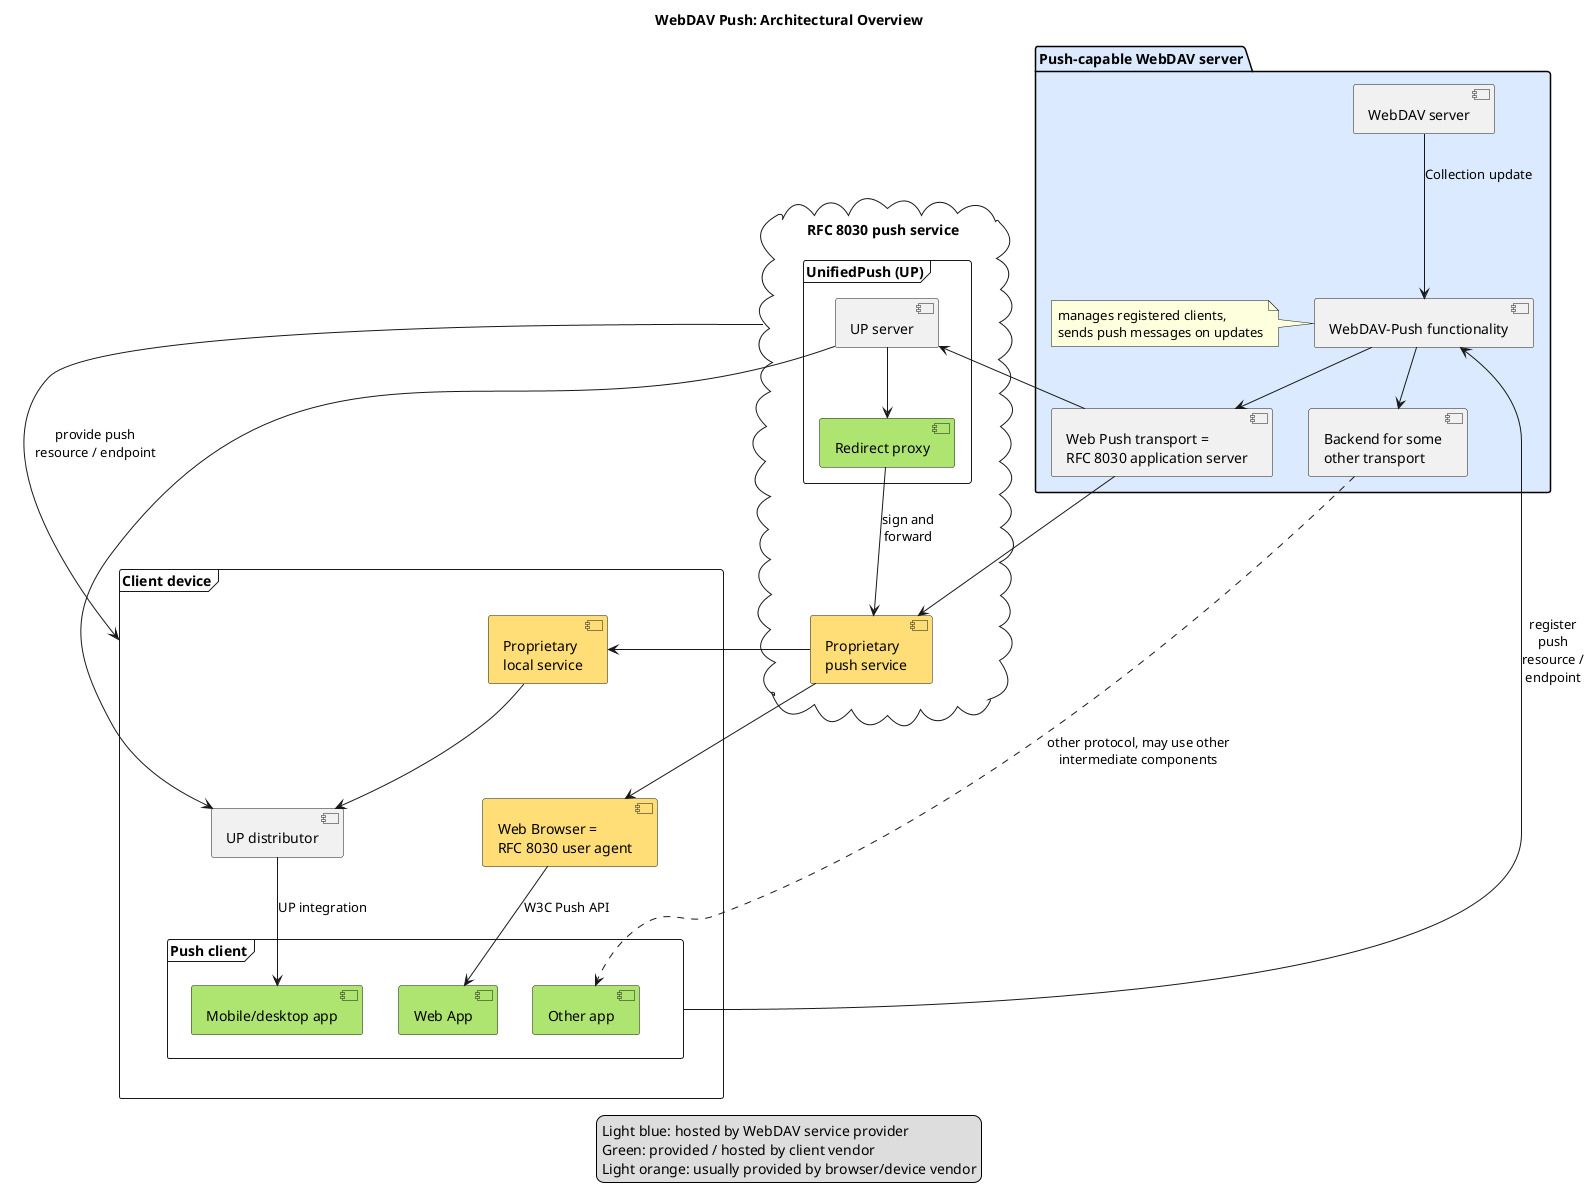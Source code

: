 @startuml
skinparam sequenceMessageAlign left

title WebDAV Push: Architectural Overview

package "Push-capable WebDAV server" as Server #dbeafe {
  [WebDAV-Push functionality] as WebDAVPush
  note left: manages registered clients,\nsends push messages on updates
  
  [WebDAV server] --> WebDAVPush : Collection update
  
  [Web Push transport =\nRFC 8030 application server] as WebPushT
  WebDAVPush --> WebPushT 

  [Backend for some\nother transport] as OtherT
  WebDAVPush --> OtherT
}

cloud "RFC 8030 push service" as PS {
  frame "UnifiedPush (UP)" {
    [UP server] as UPServer
    WebPushT --> UPServer

    [Redirect proxy] as UPProxy #aee571 
    UPServer --> UPProxy
  }

  [Proprietary\npush service] as PropCloud #ffdd77 
  WebPushT --> PropCloud
  UPProxy --> PropCloud : sign and\nforward
}

frame "Client device" as Device {
  [UP distributor] as UPDist
  UPServer --> UPDist

  [Proprietary\nlocal service] as PropLocal #ffdd77
  PropCloud --> PropLocal
  PropLocal --> UPDist

  [Web Browser =\nRFC 8030 user agent] as Browser #ffdd77
  PropCloud --> Browser

  frame "Push client" as PC {
    [Mobile/desktop app] as UPApp #aee571
    UPDist --> UPApp : UP integration

    [Web App] #aee571
    Browser --> [Web App] : W3C Push API

    [Other app] #aee571
    OtherT ..> [Other app] : other protocol, may use other\nintermediate components
  }
}
PS --> Device : provide push\nresource / endpoint

PC --> WebDAVPush : register\npush\nresource /\nendpoint

legend
Light blue: hosted by WebDAV service provider
Green: provided / hosted by client vendor
Light orange: usually provided by browser/device vendor
end legend


@enduml
